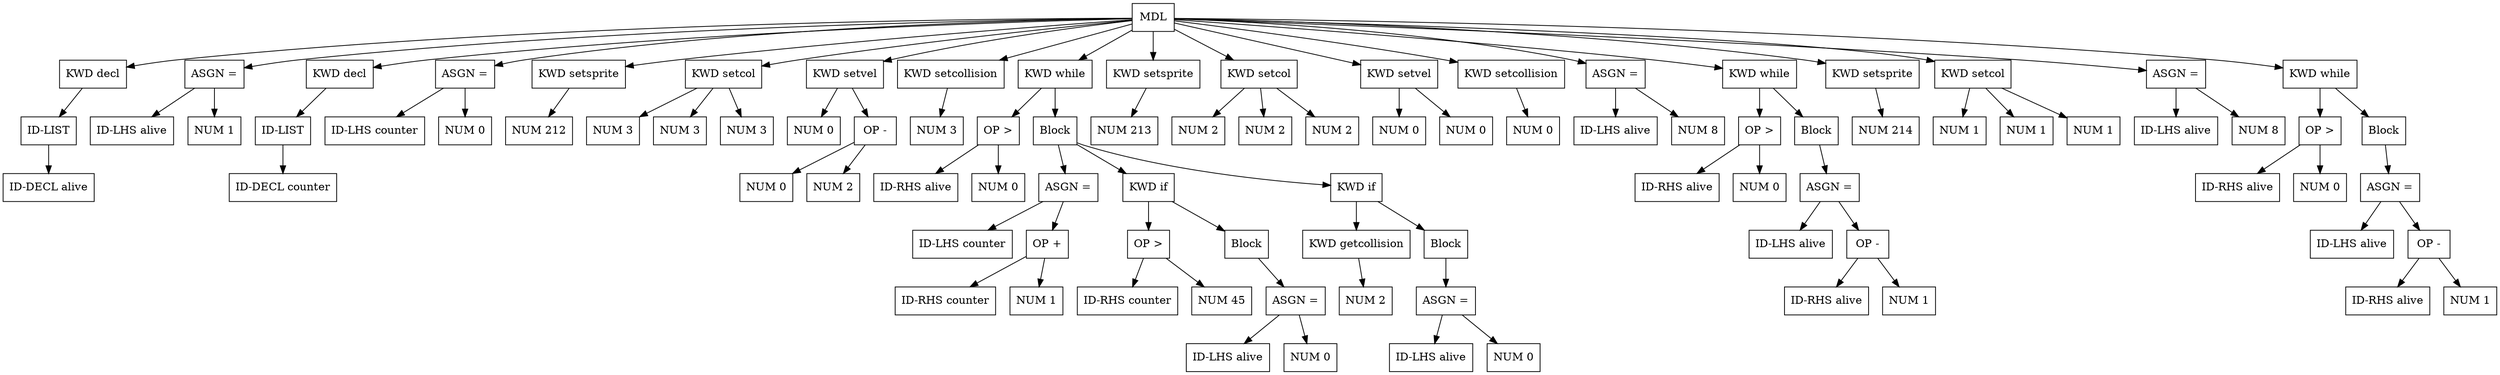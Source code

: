 digraph G {
node [shape = circle];
node7571 [ uuid = "4a5e6f6a-94cd-44e9-8930-64670b8f9d99" shape = "record" label = "MDL
 " ];
node7572 [ uuid = "654fd55a-bc4b-4c86-9bc1-b0da60246031" shape = "record" label = "KWD
 decl" ];
node7573 [ uuid = "682c0c97-5a39-4475-abe2-2b61d40a9969" shape = "record" label = "ID-LIST
 " ];
node7574 [ uuid = "2b9a3e9a-f88f-4746-98d5-b9dfe3920963" shape = "record" label = "ID-DECL
 alive" ];
node7573 -> node7574;
node7572 -> node7573;
node7571 -> node7572;
node7576 [ uuid = "5fa1b3c3-f5ba-4941-8d2d-a6a78c660a62" shape = "record" label = "ASGN
 =" ];
node7575 [ uuid = "df1cb31b-fbd4-4d24-893d-b25895f4a77f" shape = "record" label = "ID-LHS
 alive" ];
node7576 -> node7575;
node7577 [ uuid = "739e53f8-0a03-4f7b-ae9b-405469657a4d" shape = "record" label = "NUM
 1" ];
node7576 -> node7577;
node7571 -> node7576;
node7578 [ uuid = "286eacf4-0b63-42e2-9e8b-c2bd532a44fe" shape = "record" label = "KWD
 decl" ];
node7579 [ uuid = "c12c5fe5-f9f6-4802-a857-015ed6392bc9" shape = "record" label = "ID-LIST
 " ];
node7580 [ uuid = "4ce2c295-7a52-472c-b173-d2dee0973212" shape = "record" label = "ID-DECL
 counter" ];
node7579 -> node7580;
node7578 -> node7579;
node7571 -> node7578;
node7582 [ uuid = "a12091c1-6e94-45c9-8b05-e8d7f8c29b2c" shape = "record" label = "ASGN
 =" ];
node7581 [ uuid = "7449967d-ed14-4c16-bdfd-824c7ab974c1" shape = "record" label = "ID-LHS
 counter" ];
node7582 -> node7581;
node7583 [ uuid = "8a8fff6e-4c68-4697-a4d8-be3e46bf6656" shape = "record" label = "NUM
 0" ];
node7582 -> node7583;
node7571 -> node7582;
node7584 [ uuid = "203cab37-40b1-4b65-8e9c-90fde442e423" shape = "record" label = "KWD
 setsprite" ];
node7585 [ uuid = "71ba9626-294b-49c9-a667-c76b492a7c78" shape = "record" label = "NUM
 212" ];
node7584 -> node7585;
node7571 -> node7584;
node7586 [ uuid = "69baa346-828e-4274-b415-b660da6d8473" shape = "record" label = "KWD
 setcol" ];
node7587 [ uuid = "30984ed7-9a57-4baf-969d-8596f61b804d" shape = "record" label = "NUM
 3" ];
node7586 -> node7587;
node7588 [ uuid = "8e008f56-173f-4dee-a81c-d05f647daaf7" shape = "record" label = "NUM
 3" ];
node7586 -> node7588;
node7589 [ uuid = "c10dd0c1-dd5f-4889-8c9b-17d9621022b6" shape = "record" label = "NUM
 3" ];
node7586 -> node7589;
node7571 -> node7586;
node7590 [ uuid = "cd3d275a-d352-44b9-80db-cc8035e56856" shape = "record" label = "KWD
 setvel" ];
node7591 [ uuid = "38f80cc3-5df5-4729-89b5-aa2472926b2a" shape = "record" label = "NUM
 0" ];
node7590 -> node7591;
node7593 [ uuid = "f7e9bd4e-995f-4ddc-b16e-f2eebee1b0d0" shape = "record" label = "OP
 -" ];
node7592 [ uuid = "484316c0-a641-4647-83d3-da1efd5f309c" shape = "record" label = "NUM
 0" ];
node7593 -> node7592;
node7594 [ uuid = "b1b81ce6-341b-4ac6-b01d-2cdf2e52db56" shape = "record" label = "NUM
 2" ];
node7593 -> node7594;
node7590 -> node7593;
node7571 -> node7590;
node7595 [ uuid = "89ca30ff-2891-4b6a-9964-00126256c06f" shape = "record" label = "KWD
 setcollision" ];
node7596 [ uuid = "d9b7dadd-4b65-4ac4-a34e-fc6e753eb2aa" shape = "record" label = "NUM
 3" ];
node7595 -> node7596;
node7571 -> node7595;
node7597 [ uuid = "07907084-7c95-4876-b68d-ba83da7da764" shape = "record" label = "KWD
 while" ];
node7599 [ uuid = "8ee1b73e-e60c-4bfb-a1bd-8c2ad20ad003" shape = "record" label = "OP
 \>" ];
node7598 [ uuid = "f7482409-9ba3-4dd7-aef2-5a7a82e43c3a" shape = "record" label = "ID-RHS
 alive" ];
node7599 -> node7598;
node7600 [ uuid = "e30d7d6a-74a9-46e9-8175-6d29ad3817c1" shape = "record" label = "NUM
 0" ];
node7599 -> node7600;
node7597 -> node7599;
node7601 [ uuid = "0da8d39b-98cc-4a2f-bef6-5c57828707c2" shape = "record" label = "Block
 " ];
node7603 [ uuid = "d6029a8b-a39d-45e8-a852-386ea9f13080" shape = "record" label = "ASGN
 =" ];
node7602 [ uuid = "ab512846-1bff-4d4b-ae1a-cd488d634b33" shape = "record" label = "ID-LHS
 counter" ];
node7603 -> node7602;
node7605 [ uuid = "f7124170-f6f6-4aa8-a5e4-957140058db4" shape = "record" label = "OP
 +" ];
node7604 [ uuid = "d21a3b87-c26b-425d-b9a1-d036181f3c20" shape = "record" label = "ID-RHS
 counter" ];
node7605 -> node7604;
node7606 [ uuid = "ed226cf8-6714-4ea7-a752-e059a0ab430d" shape = "record" label = "NUM
 1" ];
node7605 -> node7606;
node7603 -> node7605;
node7601 -> node7603;
node7607 [ uuid = "33ddff17-2787-473f-81be-edb868ac28b7" shape = "record" label = "KWD
 if" ];
node7609 [ uuid = "0d7a2881-4518-4953-afaf-7924b0766970" shape = "record" label = "OP
 \>" ];
node7608 [ uuid = "b7b19a3a-469b-4f3f-8974-40c4f199cc2b" shape = "record" label = "ID-RHS
 counter" ];
node7609 -> node7608;
node7610 [ uuid = "5f6fc7fe-a959-447d-b656-5e4b6d73ee81" shape = "record" label = "NUM
 45" ];
node7609 -> node7610;
node7607 -> node7609;
node7611 [ uuid = "757cc3d6-f1b6-47d9-a008-cd735bf00f16" shape = "record" label = "Block
 " ];
node7613 [ uuid = "30101b89-034c-4052-a773-ae3c32716bd1" shape = "record" label = "ASGN
 =" ];
node7612 [ uuid = "e28b374f-0f97-42a9-9c35-445dbeee1cfe" shape = "record" label = "ID-LHS
 alive" ];
node7613 -> node7612;
node7614 [ uuid = "ae62cc01-ac8a-46df-ab53-afdb8e3879a5" shape = "record" label = "NUM
 0" ];
node7613 -> node7614;
node7611 -> node7613;
node7607 -> node7611;
node7601 -> node7607;
node7615 [ uuid = "90483dd5-86bf-4534-a56e-0e088fa14c77" shape = "record" label = "KWD
 if" ];
node7616 [ uuid = "61efbef2-8fa5-40dc-b7a0-cd186e0b9001" shape = "record" label = "KWD
 getcollision" ];
node7617 [ uuid = "3abdefe0-9d79-40db-afab-9b5a9c8ceb76" shape = "record" label = "NUM
 2" ];
node7616 -> node7617;
node7615 -> node7616;
node7618 [ uuid = "fa21b26a-8395-40fd-95c0-faadcd555eab" shape = "record" label = "Block
 " ];
node7620 [ uuid = "dce05a8f-6d17-46e3-907a-b64f5279ddcd" shape = "record" label = "ASGN
 =" ];
node7619 [ uuid = "f2218a8d-e582-45c1-ba8e-21db49e516c5" shape = "record" label = "ID-LHS
 alive" ];
node7620 -> node7619;
node7621 [ uuid = "9d683c1b-8ba7-452d-9ac0-c071212c5807" shape = "record" label = "NUM
 0" ];
node7620 -> node7621;
node7618 -> node7620;
node7615 -> node7618;
node7601 -> node7615;
node7597 -> node7601;
node7571 -> node7597;
node7622 [ uuid = "0c1cb274-6cd2-4578-8ccd-2836f6576df2" shape = "record" label = "KWD
 setsprite" ];
node7623 [ uuid = "47f44c55-e312-4e9f-a8ac-584d445ecc6e" shape = "record" label = "NUM
 213" ];
node7622 -> node7623;
node7571 -> node7622;
node7624 [ uuid = "5a8b719e-22e1-46b0-b354-c3d48684f06f" shape = "record" label = "KWD
 setcol" ];
node7625 [ uuid = "b1519c47-aa46-4695-91d2-dbb0df58d0e9" shape = "record" label = "NUM
 2" ];
node7624 -> node7625;
node7626 [ uuid = "354a3f7f-ecad-4531-94c6-4938a951a43c" shape = "record" label = "NUM
 2" ];
node7624 -> node7626;
node7627 [ uuid = "2c47ac56-1a98-4f1a-a346-f7f458674588" shape = "record" label = "NUM
 2" ];
node7624 -> node7627;
node7571 -> node7624;
node7628 [ uuid = "81353ad7-b4f9-462b-b3f6-5a85b3992ca6" shape = "record" label = "KWD
 setvel" ];
node7629 [ uuid = "6bd11386-2820-48c2-b190-968efaaa9703" shape = "record" label = "NUM
 0" ];
node7628 -> node7629;
node7630 [ uuid = "b63a70f6-e6a0-4ed0-8d3b-7006aa172ee3" shape = "record" label = "NUM
 0" ];
node7628 -> node7630;
node7571 -> node7628;
node7631 [ uuid = "b7164710-f286-4ff2-843f-241f5476ca0c" shape = "record" label = "KWD
 setcollision" ];
node7632 [ uuid = "57c24d4a-a8e1-49ef-893c-34a00e3b3fc0" shape = "record" label = "NUM
 0" ];
node7631 -> node7632;
node7571 -> node7631;
node7634 [ uuid = "4c498698-47e5-40d4-8517-64f64205edd3" shape = "record" label = "ASGN
 =" ];
node7633 [ uuid = "c0f0ae59-cbb1-43db-a394-f9136b398b12" shape = "record" label = "ID-LHS
 alive" ];
node7634 -> node7633;
node7635 [ uuid = "6ca38039-6277-4db2-b202-5725fbf9c2ed" shape = "record" label = "NUM
 8" ];
node7634 -> node7635;
node7571 -> node7634;
node7636 [ uuid = "ff9d352d-ef23-4306-8b22-07665dfa8bde" shape = "record" label = "KWD
 while" ];
node7638 [ uuid = "59682ff0-1416-4d5c-bd6b-d10d098280ce" shape = "record" label = "OP
 \>" ];
node7637 [ uuid = "76d60ec2-6f66-40ea-984c-948acc1c160e" shape = "record" label = "ID-RHS
 alive" ];
node7638 -> node7637;
node7639 [ uuid = "2d72ce46-a711-4e8e-b445-b3c028dc2536" shape = "record" label = "NUM
 0" ];
node7638 -> node7639;
node7636 -> node7638;
node7640 [ uuid = "faa22951-840d-4e83-a2f1-b87364a0e81f" shape = "record" label = "Block
 " ];
node7642 [ uuid = "24cbc306-448a-41e4-8e44-1c01e02a0d0b" shape = "record" label = "ASGN
 =" ];
node7641 [ uuid = "0e0107f3-3cab-4b65-9244-b0e5808a990a" shape = "record" label = "ID-LHS
 alive" ];
node7642 -> node7641;
node7644 [ uuid = "3c6c76e1-4440-4736-9fe7-3d42d437799d" shape = "record" label = "OP
 -" ];
node7643 [ uuid = "89ae18c4-bea3-498e-9938-1fc20ea7def6" shape = "record" label = "ID-RHS
 alive" ];
node7644 -> node7643;
node7645 [ uuid = "e2cd54e1-4052-4993-8688-cb291aada518" shape = "record" label = "NUM
 1" ];
node7644 -> node7645;
node7642 -> node7644;
node7640 -> node7642;
node7636 -> node7640;
node7571 -> node7636;
node7646 [ uuid = "b4632a8c-d033-4907-b126-911588f2b785" shape = "record" label = "KWD
 setsprite" ];
node7647 [ uuid = "abdff3f2-1748-438b-bdce-400c561ac9a0" shape = "record" label = "NUM
 214" ];
node7646 -> node7647;
node7571 -> node7646;
node7648 [ uuid = "d99386df-67c6-46cb-991b-577317e8c01a" shape = "record" label = "KWD
 setcol" ];
node7649 [ uuid = "7629a2e6-d0c0-45e2-8566-87bd19c78efd" shape = "record" label = "NUM
 1" ];
node7648 -> node7649;
node7650 [ uuid = "25eb4991-e923-4445-aefd-5c1c56aa2a12" shape = "record" label = "NUM
 1" ];
node7648 -> node7650;
node7651 [ uuid = "d45967c1-51b7-41dc-8fd6-6c437e71f24e" shape = "record" label = "NUM
 1" ];
node7648 -> node7651;
node7571 -> node7648;
node7653 [ uuid = "082a62cd-b66c-4f69-8e26-8e3a0eb7e4c2" shape = "record" label = "ASGN
 =" ];
node7652 [ uuid = "7be719d2-bdb8-4c6b-9f7c-52d943cb88c3" shape = "record" label = "ID-LHS
 alive" ];
node7653 -> node7652;
node7654 [ uuid = "5f358b68-ff1a-48de-b9a1-db3042cb7a1b" shape = "record" label = "NUM
 8" ];
node7653 -> node7654;
node7571 -> node7653;
node7655 [ uuid = "9e5bcefd-2421-40e1-8536-bab9b4253b95" shape = "record" label = "KWD
 while" ];
node7657 [ uuid = "bb48033b-e03b-4d8a-967f-d90025f8253f" shape = "record" label = "OP
 \>" ];
node7656 [ uuid = "b41f6f67-a4b6-438e-94cb-695e31865c46" shape = "record" label = "ID-RHS
 alive" ];
node7657 -> node7656;
node7658 [ uuid = "cd2f2c17-1747-4116-a950-6ec7c6074ba7" shape = "record" label = "NUM
 0" ];
node7657 -> node7658;
node7655 -> node7657;
node7659 [ uuid = "5163a795-b582-4bbc-84df-84d752bd82ba" shape = "record" label = "Block
 " ];
node7661 [ uuid = "acb327d9-da7c-45db-a365-2351de6050b1" shape = "record" label = "ASGN
 =" ];
node7660 [ uuid = "8c47cfcf-e3ed-4299-b711-67693cce8f1a" shape = "record" label = "ID-LHS
 alive" ];
node7661 -> node7660;
node7663 [ uuid = "710fd90b-f7a0-4b96-be06-29fde48e1677" shape = "record" label = "OP
 -" ];
node7662 [ uuid = "37cc81ac-ebf4-4a03-bd14-348cf878254e" shape = "record" label = "ID-RHS
 alive" ];
node7663 -> node7662;
node7664 [ uuid = "ef3d1a0e-a93b-4226-a972-e8b95a08eebf" shape = "record" label = "NUM
 1" ];
node7663 -> node7664;
node7661 -> node7663;
node7659 -> node7661;
node7655 -> node7659;
node7571 -> node7655;
}
